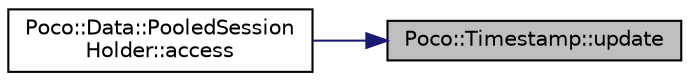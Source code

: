digraph "Poco::Timestamp::update"
{
 // LATEX_PDF_SIZE
  edge [fontname="Helvetica",fontsize="10",labelfontname="Helvetica",labelfontsize="10"];
  node [fontname="Helvetica",fontsize="10",shape=record];
  rankdir="RL";
  Node1 [label="Poco::Timestamp::update",height=0.2,width=0.4,color="black", fillcolor="grey75", style="filled", fontcolor="black",tooltip="Swaps the Timestamp with another one."];
  Node1 -> Node2 [dir="back",color="midnightblue",fontsize="10",style="solid"];
  Node2 [label="Poco::Data::PooledSession\lHolder::access",height=0.2,width=0.4,color="black", fillcolor="white", style="filled",URL="$classPoco_1_1Data_1_1PooledSessionHolder.html#a0ef3f5d8bc24b43fc91e4296d2853f0c",tooltip="Returns a reference to the SessionHolder's owner."];
}
